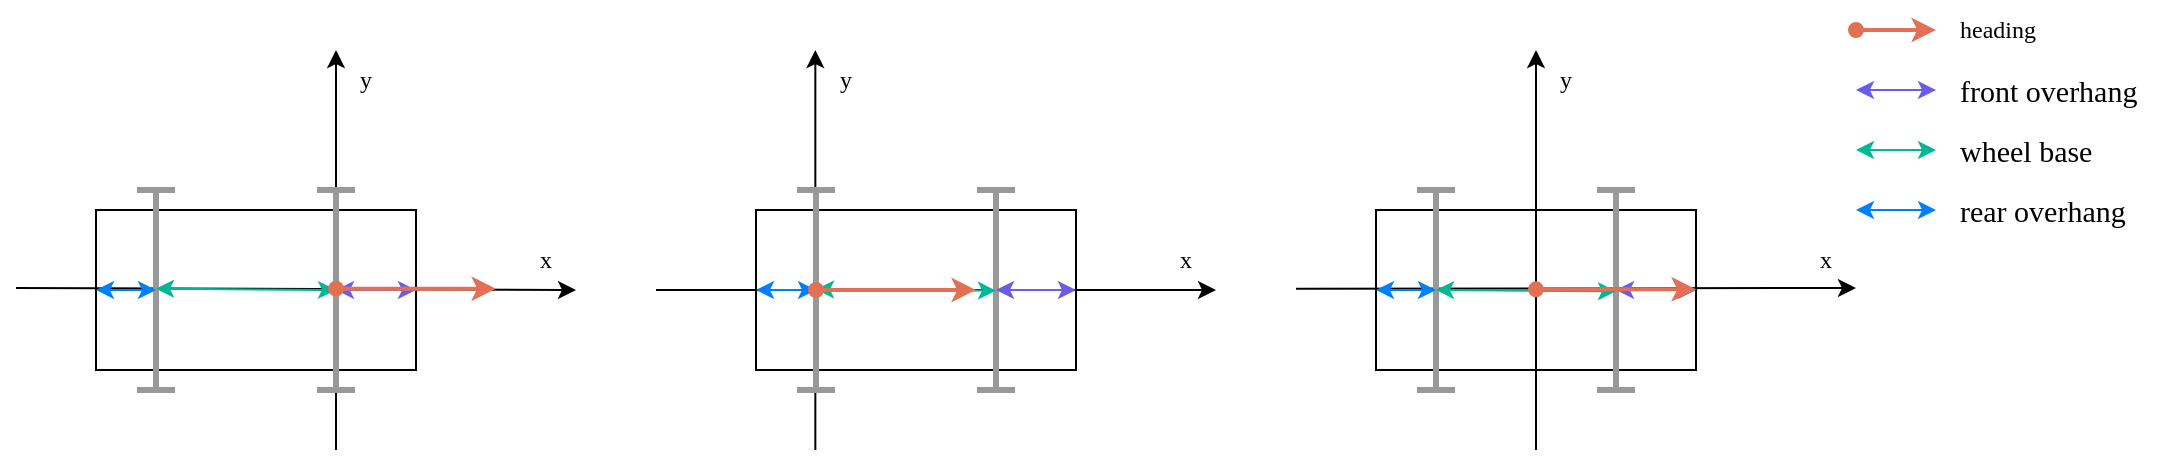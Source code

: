 <mxfile version="22.1.0" type="github">
  <diagram name="wheel-driven vehicles" id="S1LFnV9RINtvDuw9jA4C">
    <mxGraphModel dx="1511" dy="553" grid="1" gridSize="10" guides="1" tooltips="1" connect="1" arrows="1" fold="1" page="1" pageScale="1" pageWidth="1169" pageHeight="827" math="0" shadow="0">
      <root>
        <mxCell id="0" />
        <mxCell id="1" parent="0" />
        <mxCell id="_ciJjNrltOk-hmUZetlN-14" value="" style="rounded=0;whiteSpace=wrap;html=1;fillColor=none;" vertex="1" parent="1">
          <mxGeometry x="410" y="160" width="160" height="80" as="geometry" />
        </mxCell>
        <mxCell id="_ciJjNrltOk-hmUZetlN-1" value="" style="endArrow=classic;html=1;rounded=0;" edge="1" parent="1">
          <mxGeometry width="50" height="50" relative="1" as="geometry">
            <mxPoint x="40" y="199" as="sourcePoint" />
            <mxPoint x="320" y="200" as="targetPoint" />
          </mxGeometry>
        </mxCell>
        <mxCell id="_ciJjNrltOk-hmUZetlN-2" value="" style="endArrow=classic;html=1;rounded=0;" edge="1" parent="1">
          <mxGeometry width="50" height="50" relative="1" as="geometry">
            <mxPoint x="360" y="200" as="sourcePoint" />
            <mxPoint x="640" y="200" as="targetPoint" />
          </mxGeometry>
        </mxCell>
        <mxCell id="_ciJjNrltOk-hmUZetlN-3" value="" style="endArrow=classic;html=1;rounded=0;" edge="1" parent="1">
          <mxGeometry width="50" height="50" relative="1" as="geometry">
            <mxPoint x="680" y="199.33" as="sourcePoint" />
            <mxPoint x="960" y="199" as="targetPoint" />
          </mxGeometry>
        </mxCell>
        <mxCell id="_ciJjNrltOk-hmUZetlN-5" value="" style="endArrow=classic;html=1;rounded=0;" edge="1" parent="1">
          <mxGeometry width="50" height="50" relative="1" as="geometry">
            <mxPoint x="200" y="280" as="sourcePoint" />
            <mxPoint x="200" y="80" as="targetPoint" />
          </mxGeometry>
        </mxCell>
        <mxCell id="_ciJjNrltOk-hmUZetlN-6" value="" style="endArrow=classic;html=1;rounded=0;" edge="1" parent="1">
          <mxGeometry width="50" height="50" relative="1" as="geometry">
            <mxPoint x="439.67" y="280" as="sourcePoint" />
            <mxPoint x="439.67" y="80" as="targetPoint" />
          </mxGeometry>
        </mxCell>
        <mxCell id="_ciJjNrltOk-hmUZetlN-7" value="" style="endArrow=classic;html=1;rounded=0;" edge="1" parent="1">
          <mxGeometry width="50" height="50" relative="1" as="geometry">
            <mxPoint x="800" y="280" as="sourcePoint" />
            <mxPoint x="800" y="80" as="targetPoint" />
          </mxGeometry>
        </mxCell>
        <mxCell id="_ciJjNrltOk-hmUZetlN-8" value="" style="rounded=0;whiteSpace=wrap;html=1;fillColor=none;" vertex="1" parent="1">
          <mxGeometry x="80" y="160" width="160" height="80" as="geometry" />
        </mxCell>
        <mxCell id="_ciJjNrltOk-hmUZetlN-9" value="x" style="text;html=1;strokeColor=none;fillColor=none;align=center;verticalAlign=middle;whiteSpace=wrap;rounded=0;fontFamily=Times New Roman;" vertex="1" parent="1">
          <mxGeometry x="290" y="170" width="30" height="30" as="geometry" />
        </mxCell>
        <mxCell id="_ciJjNrltOk-hmUZetlN-10" value="x" style="text;html=1;strokeColor=none;fillColor=none;align=center;verticalAlign=middle;whiteSpace=wrap;rounded=0;fontFamily=Times New Roman;" vertex="1" parent="1">
          <mxGeometry x="610" y="170" width="30" height="30" as="geometry" />
        </mxCell>
        <mxCell id="_ciJjNrltOk-hmUZetlN-11" value="x" style="text;html=1;strokeColor=none;fillColor=none;align=center;verticalAlign=middle;whiteSpace=wrap;rounded=0;fontFamily=Times New Roman;" vertex="1" parent="1">
          <mxGeometry x="930" y="170" width="30" height="30" as="geometry" />
        </mxCell>
        <mxCell id="_ciJjNrltOk-hmUZetlN-15" value="" style="rounded=0;whiteSpace=wrap;html=1;fillColor=none;" vertex="1" parent="1">
          <mxGeometry x="720" y="160" width="160" height="80" as="geometry" />
        </mxCell>
        <mxCell id="_ciJjNrltOk-hmUZetlN-18" value="" style="endArrow=baseDash;html=1;rounded=0;entryX=0.25;entryY=0;entryDx=0;entryDy=0;strokeColor=#999999;startArrow=baseDash;startFill=0;endFill=0;strokeWidth=3;endSize=15;startSize=15;" edge="1" parent="1">
          <mxGeometry width="50" height="50" relative="1" as="geometry">
            <mxPoint x="110" y="250" as="sourcePoint" />
            <mxPoint x="110" y="150" as="targetPoint" />
          </mxGeometry>
        </mxCell>
        <mxCell id="_ciJjNrltOk-hmUZetlN-19" value="" style="endArrow=baseDash;html=1;rounded=0;entryX=0.25;entryY=0;entryDx=0;entryDy=0;strokeColor=#999999;startArrow=baseDash;startFill=0;endFill=0;strokeWidth=3;endSize=15;startSize=15;" edge="1" parent="1">
          <mxGeometry width="50" height="50" relative="1" as="geometry">
            <mxPoint x="200" y="250" as="sourcePoint" />
            <mxPoint x="200" y="150" as="targetPoint" />
          </mxGeometry>
        </mxCell>
        <mxCell id="_ciJjNrltOk-hmUZetlN-20" value="y" style="text;html=1;strokeColor=none;fillColor=none;align=center;verticalAlign=middle;whiteSpace=wrap;rounded=0;fontFamily=Times New Roman;" vertex="1" parent="1">
          <mxGeometry x="200" y="80" width="30" height="30" as="geometry" />
        </mxCell>
        <mxCell id="_ciJjNrltOk-hmUZetlN-22" value="y" style="text;html=1;strokeColor=none;fillColor=none;align=center;verticalAlign=middle;whiteSpace=wrap;rounded=0;fontFamily=Times New Roman;" vertex="1" parent="1">
          <mxGeometry x="440" y="80" width="30" height="30" as="geometry" />
        </mxCell>
        <mxCell id="_ciJjNrltOk-hmUZetlN-23" value="y" style="text;html=1;strokeColor=none;fillColor=none;align=center;verticalAlign=middle;whiteSpace=wrap;rounded=0;fontFamily=Times New Roman;" vertex="1" parent="1">
          <mxGeometry x="800" y="80" width="30" height="30" as="geometry" />
        </mxCell>
        <mxCell id="_ciJjNrltOk-hmUZetlN-26" value="" style="endArrow=baseDash;html=1;rounded=0;entryX=0.25;entryY=0;entryDx=0;entryDy=0;strokeColor=#999999;startArrow=baseDash;startFill=0;endFill=0;strokeWidth=3;endSize=15;startSize=15;" edge="1" parent="1">
          <mxGeometry width="50" height="50" relative="1" as="geometry">
            <mxPoint x="440" y="250" as="sourcePoint" />
            <mxPoint x="440" y="150" as="targetPoint" />
          </mxGeometry>
        </mxCell>
        <mxCell id="_ciJjNrltOk-hmUZetlN-27" value="" style="endArrow=baseDash;html=1;rounded=0;entryX=0.25;entryY=0;entryDx=0;entryDy=0;strokeColor=#999999;startArrow=baseDash;startFill=0;endFill=0;strokeWidth=3;endSize=15;startSize=15;" edge="1" parent="1">
          <mxGeometry width="50" height="50" relative="1" as="geometry">
            <mxPoint x="530" y="250" as="sourcePoint" />
            <mxPoint x="530" y="150" as="targetPoint" />
          </mxGeometry>
        </mxCell>
        <mxCell id="_ciJjNrltOk-hmUZetlN-28" value="" style="endArrow=baseDash;html=1;rounded=0;entryX=0.25;entryY=0;entryDx=0;entryDy=0;strokeColor=#999999;startArrow=baseDash;startFill=0;endFill=0;strokeWidth=3;endSize=15;startSize=15;" edge="1" parent="1">
          <mxGeometry width="50" height="50" relative="1" as="geometry">
            <mxPoint x="750" y="250" as="sourcePoint" />
            <mxPoint x="750" y="150" as="targetPoint" />
          </mxGeometry>
        </mxCell>
        <mxCell id="_ciJjNrltOk-hmUZetlN-29" value="" style="endArrow=baseDash;html=1;rounded=0;entryX=0.25;entryY=0;entryDx=0;entryDy=0;strokeColor=#999999;startArrow=baseDash;startFill=0;endFill=0;strokeWidth=3;endSize=15;startSize=15;" edge="1" parent="1">
          <mxGeometry width="50" height="50" relative="1" as="geometry">
            <mxPoint x="840" y="250" as="sourcePoint" />
            <mxPoint x="840" y="150" as="targetPoint" />
          </mxGeometry>
        </mxCell>
        <mxCell id="_ciJjNrltOk-hmUZetlN-30" value="" style="endArrow=classic;html=1;rounded=0;strokeColor=#E17055;startArrow=oval;startFill=1;strokeWidth=2;" edge="1" parent="1">
          <mxGeometry width="50" height="50" relative="1" as="geometry">
            <mxPoint x="960" y="70" as="sourcePoint" />
            <mxPoint x="1000" y="70" as="targetPoint" />
          </mxGeometry>
        </mxCell>
        <mxCell id="_ciJjNrltOk-hmUZetlN-31" value="&lt;font style=&quot;font-size: 12px;&quot;&gt;heading&lt;/font&gt;" style="text;html=1;strokeColor=none;fillColor=none;align=left;verticalAlign=middle;whiteSpace=wrap;rounded=0;fontFamily=Times New Roman;fontSize=12;" vertex="1" parent="1">
          <mxGeometry x="1010" y="55" width="60" height="30" as="geometry" />
        </mxCell>
        <mxCell id="_ciJjNrltOk-hmUZetlN-32" value="" style="endArrow=classic;startArrow=classic;html=1;rounded=0;fontColor=#007FFF;strokeColor=#007FFF;" edge="1" parent="1">
          <mxGeometry width="50" height="50" relative="1" as="geometry">
            <mxPoint x="80" y="200" as="sourcePoint" />
            <mxPoint x="110" y="200" as="targetPoint" />
          </mxGeometry>
        </mxCell>
        <mxCell id="_ciJjNrltOk-hmUZetlN-35" value="" style="endArrow=classic;startArrow=classic;html=1;rounded=0;fontColor=#007FFF;strokeColor=#007FFF;" edge="1" parent="1">
          <mxGeometry width="50" height="50" relative="1" as="geometry">
            <mxPoint x="410" y="200" as="sourcePoint" />
            <mxPoint x="440" y="200" as="targetPoint" />
          </mxGeometry>
        </mxCell>
        <mxCell id="_ciJjNrltOk-hmUZetlN-36" value="" style="endArrow=classic;startArrow=classic;html=1;rounded=0;fontColor=#007FFF;strokeColor=#007FFF;" edge="1" parent="1">
          <mxGeometry width="50" height="50" relative="1" as="geometry">
            <mxPoint x="720" y="200" as="sourcePoint" />
            <mxPoint x="750" y="200" as="targetPoint" />
          </mxGeometry>
        </mxCell>
        <mxCell id="_ciJjNrltOk-hmUZetlN-39" value="" style="endArrow=classic;startArrow=classic;html=1;rounded=0;fontColor=#007FFF;strokeColor=#007FFF;" edge="1" parent="1">
          <mxGeometry width="50" height="50" relative="1" as="geometry">
            <mxPoint x="960" y="160" as="sourcePoint" />
            <mxPoint x="1000" y="160" as="targetPoint" />
          </mxGeometry>
        </mxCell>
        <mxCell id="_ciJjNrltOk-hmUZetlN-40" value="&lt;font style=&quot;font-size: 15px;&quot;&gt;rear overhang&lt;/font&gt;" style="text;html=1;strokeColor=none;fillColor=none;align=left;verticalAlign=top;whiteSpace=wrap;rounded=0;fontFamily=Times New Roman;" vertex="1" parent="1">
          <mxGeometry x="1010" y="145" width="110" height="30" as="geometry" />
        </mxCell>
        <mxCell id="_ciJjNrltOk-hmUZetlN-41" value="" style="endArrow=classic;startArrow=classic;html=1;rounded=0;strokeColor=#00B894;" edge="1" parent="1">
          <mxGeometry width="50" height="50" relative="1" as="geometry">
            <mxPoint x="110" y="199.33" as="sourcePoint" />
            <mxPoint x="200" y="200" as="targetPoint" />
          </mxGeometry>
        </mxCell>
        <mxCell id="_ciJjNrltOk-hmUZetlN-42" value="" style="endArrow=classic;startArrow=classic;html=1;rounded=0;strokeColor=#00B894;" edge="1" parent="1">
          <mxGeometry width="50" height="50" relative="1" as="geometry">
            <mxPoint x="440" y="199.67" as="sourcePoint" />
            <mxPoint x="530" y="200.34" as="targetPoint" />
          </mxGeometry>
        </mxCell>
        <mxCell id="_ciJjNrltOk-hmUZetlN-43" value="" style="endArrow=classic;startArrow=classic;html=1;rounded=0;strokeColor=#00B894;" edge="1" parent="1">
          <mxGeometry width="50" height="50" relative="1" as="geometry">
            <mxPoint x="750" y="200" as="sourcePoint" />
            <mxPoint x="840" y="200.67" as="targetPoint" />
          </mxGeometry>
        </mxCell>
        <mxCell id="_ciJjNrltOk-hmUZetlN-24" value="" style="endArrow=classic;html=1;rounded=0;strokeColor=#E17055;startArrow=oval;startFill=1;strokeWidth=2;" edge="1" parent="1">
          <mxGeometry width="50" height="50" relative="1" as="geometry">
            <mxPoint x="440" y="200" as="sourcePoint" />
            <mxPoint x="520" y="200" as="targetPoint" />
          </mxGeometry>
        </mxCell>
        <mxCell id="_ciJjNrltOk-hmUZetlN-44" value="" style="endArrow=classic;startArrow=classic;html=1;rounded=0;strokeColor=#00B894;" edge="1" parent="1">
          <mxGeometry width="50" height="50" relative="1" as="geometry">
            <mxPoint x="960" y="130" as="sourcePoint" />
            <mxPoint x="1000" y="130" as="targetPoint" />
          </mxGeometry>
        </mxCell>
        <mxCell id="_ciJjNrltOk-hmUZetlN-45" value="&lt;font style=&quot;font-size: 15px;&quot;&gt;wheel base&lt;/font&gt;" style="text;html=1;strokeColor=none;fillColor=none;align=left;verticalAlign=top;whiteSpace=wrap;rounded=0;fontFamily=Times New Roman;" vertex="1" parent="1">
          <mxGeometry x="1010" y="115" width="110" height="30" as="geometry" />
        </mxCell>
        <mxCell id="_ciJjNrltOk-hmUZetlN-46" value="" style="endArrow=classic;startArrow=classic;html=1;rounded=0;strokeColor=#6C5CE7;" edge="1" parent="1">
          <mxGeometry width="50" height="50" relative="1" as="geometry">
            <mxPoint x="200" y="200" as="sourcePoint" />
            <mxPoint x="240" y="200" as="targetPoint" />
          </mxGeometry>
        </mxCell>
        <mxCell id="_ciJjNrltOk-hmUZetlN-48" value="" style="endArrow=classic;startArrow=classic;html=1;rounded=0;strokeColor=#6C5CE7;" edge="1" parent="1">
          <mxGeometry width="50" height="50" relative="1" as="geometry">
            <mxPoint x="530" y="200" as="sourcePoint" />
            <mxPoint x="570" y="200" as="targetPoint" />
          </mxGeometry>
        </mxCell>
        <mxCell id="_ciJjNrltOk-hmUZetlN-49" value="" style="endArrow=classic;startArrow=classic;html=1;rounded=0;strokeColor=#6C5CE7;" edge="1" parent="1">
          <mxGeometry width="50" height="50" relative="1" as="geometry">
            <mxPoint x="840" y="200" as="sourcePoint" />
            <mxPoint x="880" y="200" as="targetPoint" />
          </mxGeometry>
        </mxCell>
        <mxCell id="_ciJjNrltOk-hmUZetlN-50" value="" style="endArrow=classic;startArrow=classic;html=1;rounded=0;strokeColor=#6C5CE7;" edge="1" parent="1">
          <mxGeometry width="50" height="50" relative="1" as="geometry">
            <mxPoint x="960" y="100" as="sourcePoint" />
            <mxPoint x="1000" y="100" as="targetPoint" />
          </mxGeometry>
        </mxCell>
        <mxCell id="_ciJjNrltOk-hmUZetlN-17" value="" style="endArrow=classic;html=1;rounded=0;strokeColor=#E17055;startArrow=oval;startFill=1;strokeWidth=2;" edge="1" parent="1">
          <mxGeometry width="50" height="50" relative="1" as="geometry">
            <mxPoint x="200" y="199.33" as="sourcePoint" />
            <mxPoint x="280" y="199.33" as="targetPoint" />
          </mxGeometry>
        </mxCell>
        <mxCell id="_ciJjNrltOk-hmUZetlN-25" value="" style="endArrow=classic;html=1;rounded=0;strokeColor=#E17055;startArrow=oval;startFill=1;strokeWidth=2;" edge="1" parent="1">
          <mxGeometry width="50" height="50" relative="1" as="geometry">
            <mxPoint x="800" y="199.67" as="sourcePoint" />
            <mxPoint x="880" y="199.67" as="targetPoint" />
          </mxGeometry>
        </mxCell>
        <mxCell id="_ciJjNrltOk-hmUZetlN-52" value="&lt;font style=&quot;font-size: 15px;&quot;&gt;front overhang&lt;/font&gt;" style="text;html=1;strokeColor=none;fillColor=none;align=left;verticalAlign=top;whiteSpace=wrap;rounded=0;fontFamily=Times New Roman;" vertex="1" parent="1">
          <mxGeometry x="1010" y="85" width="110" height="30" as="geometry" />
        </mxCell>
      </root>
    </mxGraphModel>
  </diagram>
</mxfile>
